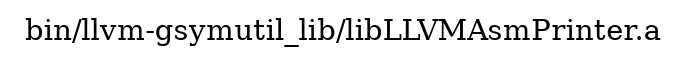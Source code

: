 digraph "bin/llvm-gsymutil_lib/libLLVMAsmPrinter.a" {
	label="bin/llvm-gsymutil_lib/libLLVMAsmPrinter.a";
	rankdir=LR;

}
